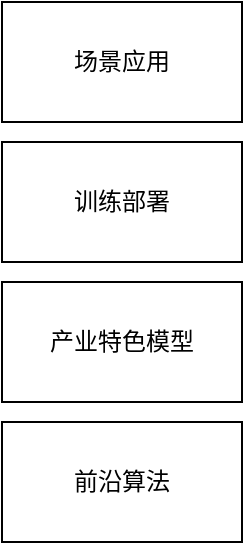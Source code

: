 <mxfile version="17.4.6" type="github">
  <diagram id="prtHgNgQTEPvFCAcTncT" name="Page-1">
    <mxGraphModel dx="786" dy="489" grid="1" gridSize="10" guides="1" tooltips="1" connect="1" arrows="1" fold="1" page="1" pageScale="1" pageWidth="827" pageHeight="1169" math="0" shadow="0">
      <root>
        <mxCell id="0" />
        <mxCell id="1" parent="0" />
        <mxCell id="wQe9vClWOBwH9ynsI_fF-1" value="场景应用" style="rounded=0;whiteSpace=wrap;html=1;" vertex="1" parent="1">
          <mxGeometry x="80" y="100" width="120" height="60" as="geometry" />
        </mxCell>
        <mxCell id="wQe9vClWOBwH9ynsI_fF-2" value="训练部署" style="rounded=0;whiteSpace=wrap;html=1;" vertex="1" parent="1">
          <mxGeometry x="80" y="170" width="120" height="60" as="geometry" />
        </mxCell>
        <mxCell id="wQe9vClWOBwH9ynsI_fF-3" value="产业特色模型" style="rounded=0;whiteSpace=wrap;html=1;" vertex="1" parent="1">
          <mxGeometry x="80" y="240" width="120" height="60" as="geometry" />
        </mxCell>
        <mxCell id="wQe9vClWOBwH9ynsI_fF-4" value="前沿算法" style="rounded=0;whiteSpace=wrap;html=1;" vertex="1" parent="1">
          <mxGeometry x="80" y="310" width="120" height="60" as="geometry" />
        </mxCell>
      </root>
    </mxGraphModel>
  </diagram>
</mxfile>
